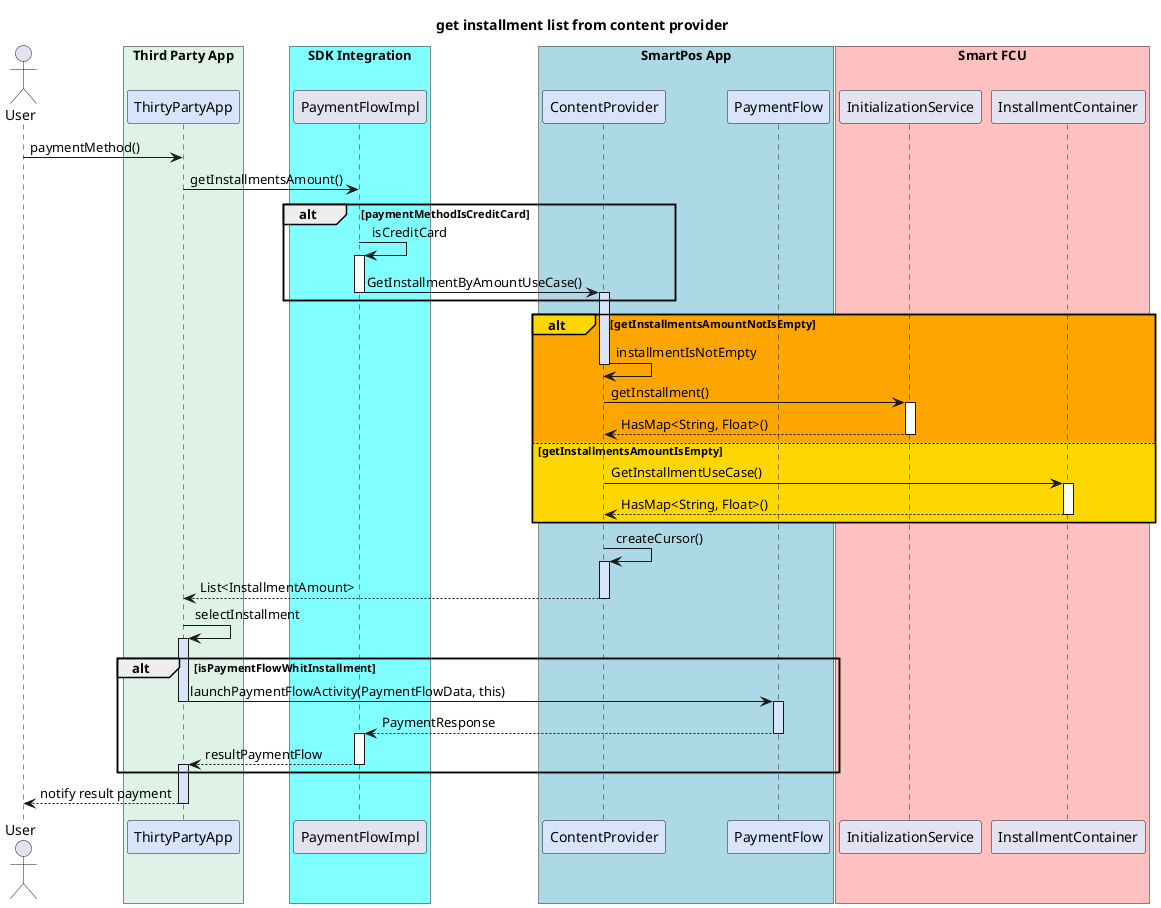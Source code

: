 @startuml
title get installment list from content provider

Actor User
box "Third Party App" #def2e7
participant ThirtyPartyApp #d8e4fa
end box
	box "SDK Integration" #7fffff
participant PaymentFlowImpl
end box
box "SmartPos App" #LightBlue
participant ContentProvider #d8e4fa
participant PaymentFlow #d8e4fa
end box
box "Smart FCU" #ffc0c0
participant InitializationService
participant InstallmentContainer
end box

User -> ThirtyPartyApp : paymentMethod()
ThirtyPartyApp -> PaymentFlowImpl: getInstallmentsAmount()
alt paymentMethodIsCreditCard
PaymentFlowImpl -> PaymentFlowImpl : isCreditCard
activate PaymentFlowImpl
PaymentFlowImpl -> ContentProvider : GetInstallmentByAmountUseCase()
deactivate PaymentFlowImpl
activate ContentProvider #d8e4fa
end alt
alt#Gold #Orange getInstallmentsAmountNotIsEmpty
    ContentProvider -> ContentProvider : installmentIsNotEmpty
    deactivate ContentProvider #d8e4fa
    ContentProvider -> InitializationService : getInstallment()
    deactivate ContentProvider
    activate InitializationService
    ContentProvider <-- InitializationService: HasMap<String, Float>()
    deactivate InitializationService
    else #Gold getInstallmentsAmountIsEmpty
        ContentProvider -> InstallmentContainer : GetInstallmentUseCase()
        activate InstallmentContainer
        ContentProvider <-- InstallmentContainer : HasMap<String, Float>()
        deactivate InstallmentContainer
end
ContentProvider -> ContentProvider : createCursor()
activate ContentProvider #d8e4fa
ThirtyPartyApp <-- ContentProvider : List<InstallmentAmount>
deactivate ContentProvider
ThirtyPartyApp -> ThirtyPartyApp: selectInstallment
activate ThirtyPartyApp #d8e4fa
alt isPaymentFlowWhitInstallment
	ThirtyPartyApp -> PaymentFlow : launchPaymentFlowActivity(PaymentFlowData, this)
    deactivate ThirtyPartyApp
    activate PaymentFlow #d8e4fa
    PaymentFlowImpl <-- PaymentFlow: PaymentResponse
    deactivate PaymentFlow
    activate PaymentFlowImpl
    ThirtyPartyApp <-- PaymentFlowImpl: resultPaymentFlow
    deactivate PaymentFlowImpl
    activate ThirtyPartyApp #d8e4fa
end
User <-- ThirtyPartyApp: notify result payment
deactivate ThirtyPartyApp
@enduml